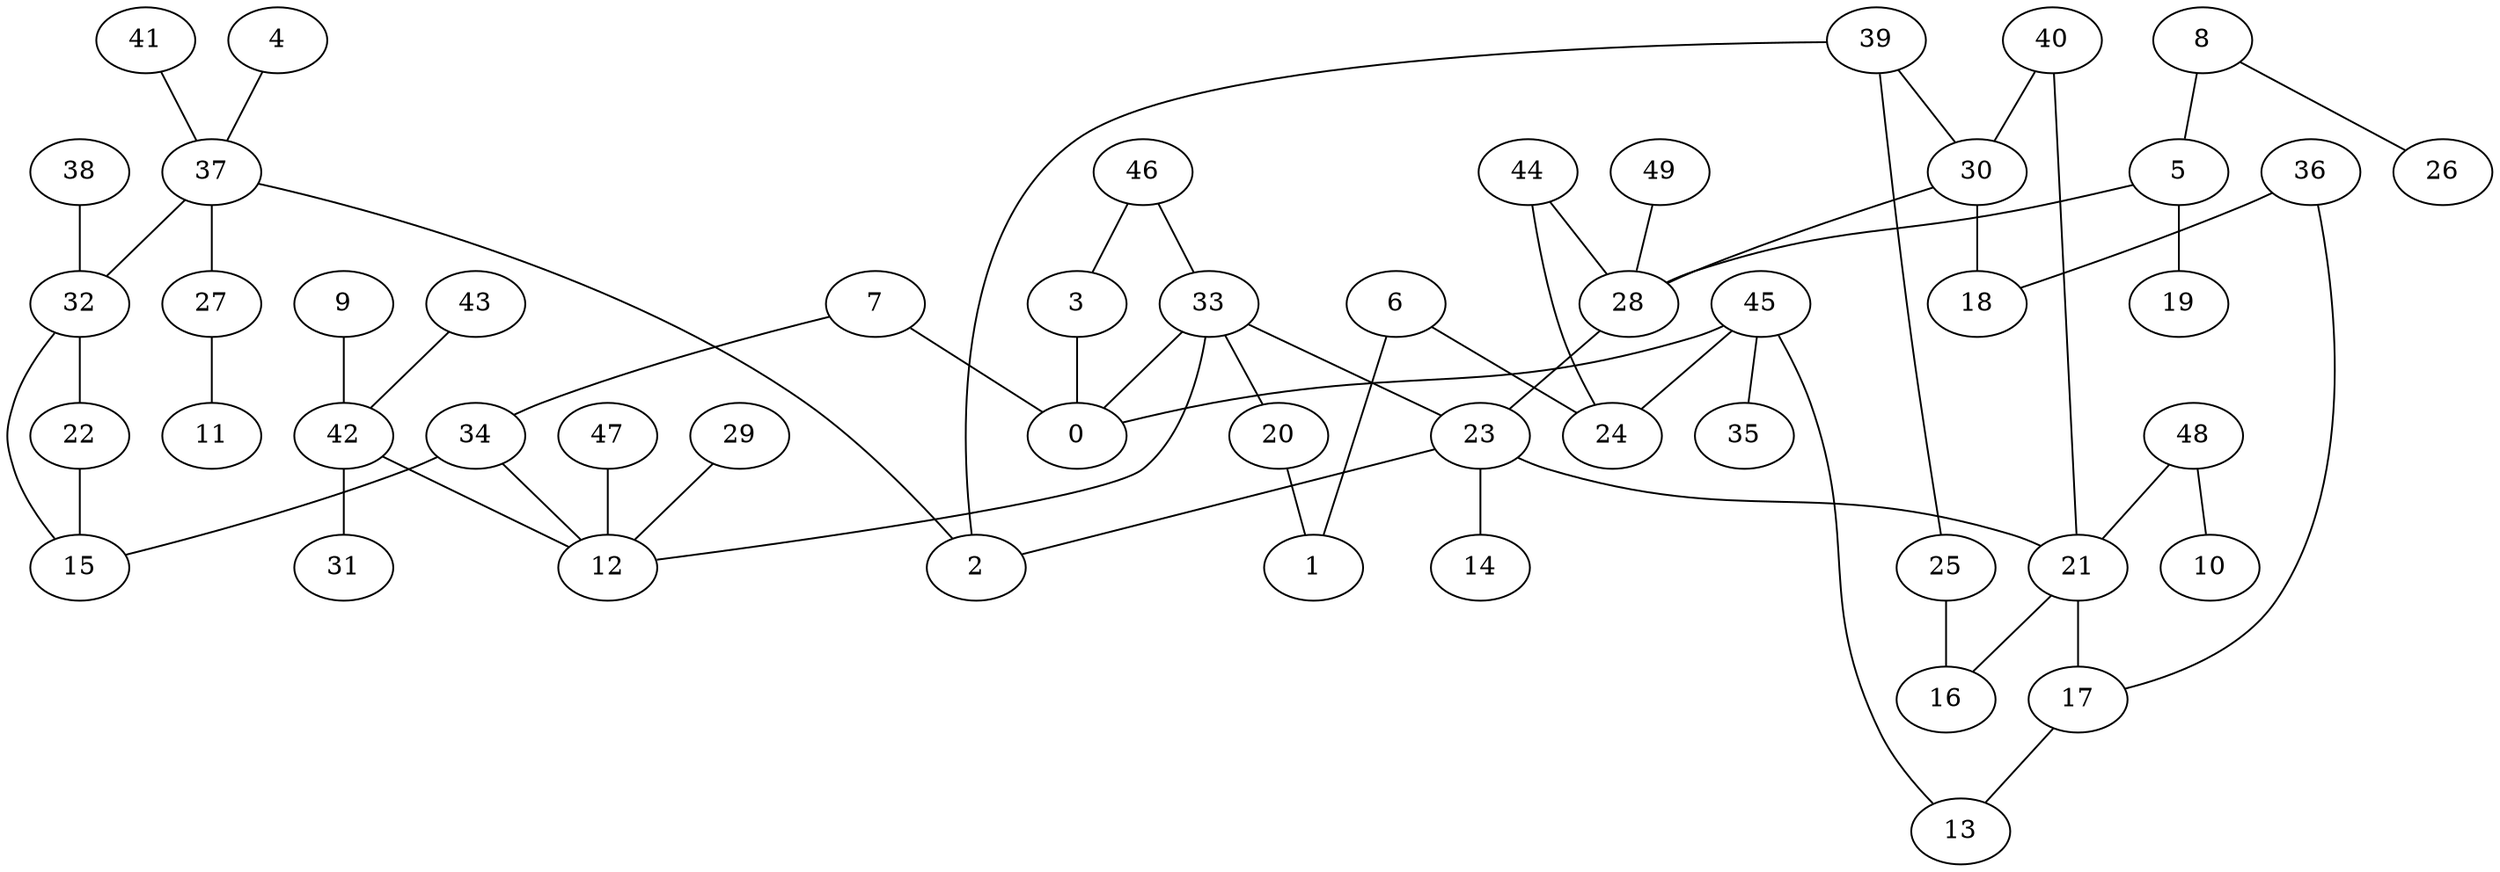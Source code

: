 digraph GG_graph {

subgraph G_graph {
edge [color = black]
"4" -> "37" [dir = none]
"9" -> "42" [dir = none]
"8" -> "26" [dir = none]
"8" -> "5" [dir = none]
"43" -> "42" [dir = none]
"29" -> "12" [dir = none]
"5" -> "19" [dir = none]
"5" -> "28" [dir = none]
"38" -> "32" [dir = none]
"7" -> "34" [dir = none]
"44" -> "24" [dir = none]
"42" -> "31" [dir = none]
"42" -> "12" [dir = none]
"49" -> "28" [dir = none]
"39" -> "25" [dir = none]
"39" -> "30" [dir = none]
"39" -> "2" [dir = none]
"20" -> "1" [dir = none]
"37" -> "32" [dir = none]
"37" -> "27" [dir = none]
"37" -> "2" [dir = none]
"48" -> "10" [dir = none]
"48" -> "21" [dir = none]
"41" -> "37" [dir = none]
"28" -> "23" [dir = none]
"46" -> "3" [dir = none]
"46" -> "33" [dir = none]
"21" -> "17" [dir = none]
"23" -> "14" [dir = none]
"23" -> "21" [dir = none]
"23" -> "2" [dir = none]
"33" -> "12" [dir = none]
"33" -> "20" [dir = none]
"33" -> "23" [dir = none]
"32" -> "22" [dir = none]
"32" -> "15" [dir = none]
"25" -> "16" [dir = none]
"36" -> "18" [dir = none]
"36" -> "17" [dir = none]
"47" -> "12" [dir = none]
"27" -> "11" [dir = none]
"17" -> "13" [dir = none]
"40" -> "21" [dir = none]
"34" -> "15" [dir = none]
"6" -> "24" [dir = none]
"45" -> "0" [dir = none]
"45" -> "24" [dir = none]
"45" -> "35" [dir = none]
"45" -> "13" [dir = none]
"34" -> "12" [dir = none]
"21" -> "16" [dir = none]
"30" -> "18" [dir = none]
"44" -> "28" [dir = none]
"7" -> "0" [dir = none]
"3" -> "0" [dir = none]
"22" -> "15" [dir = none]
"6" -> "1" [dir = none]
"30" -> "28" [dir = none]
"33" -> "0" [dir = none]
"40" -> "30" [dir = none]
}

}
